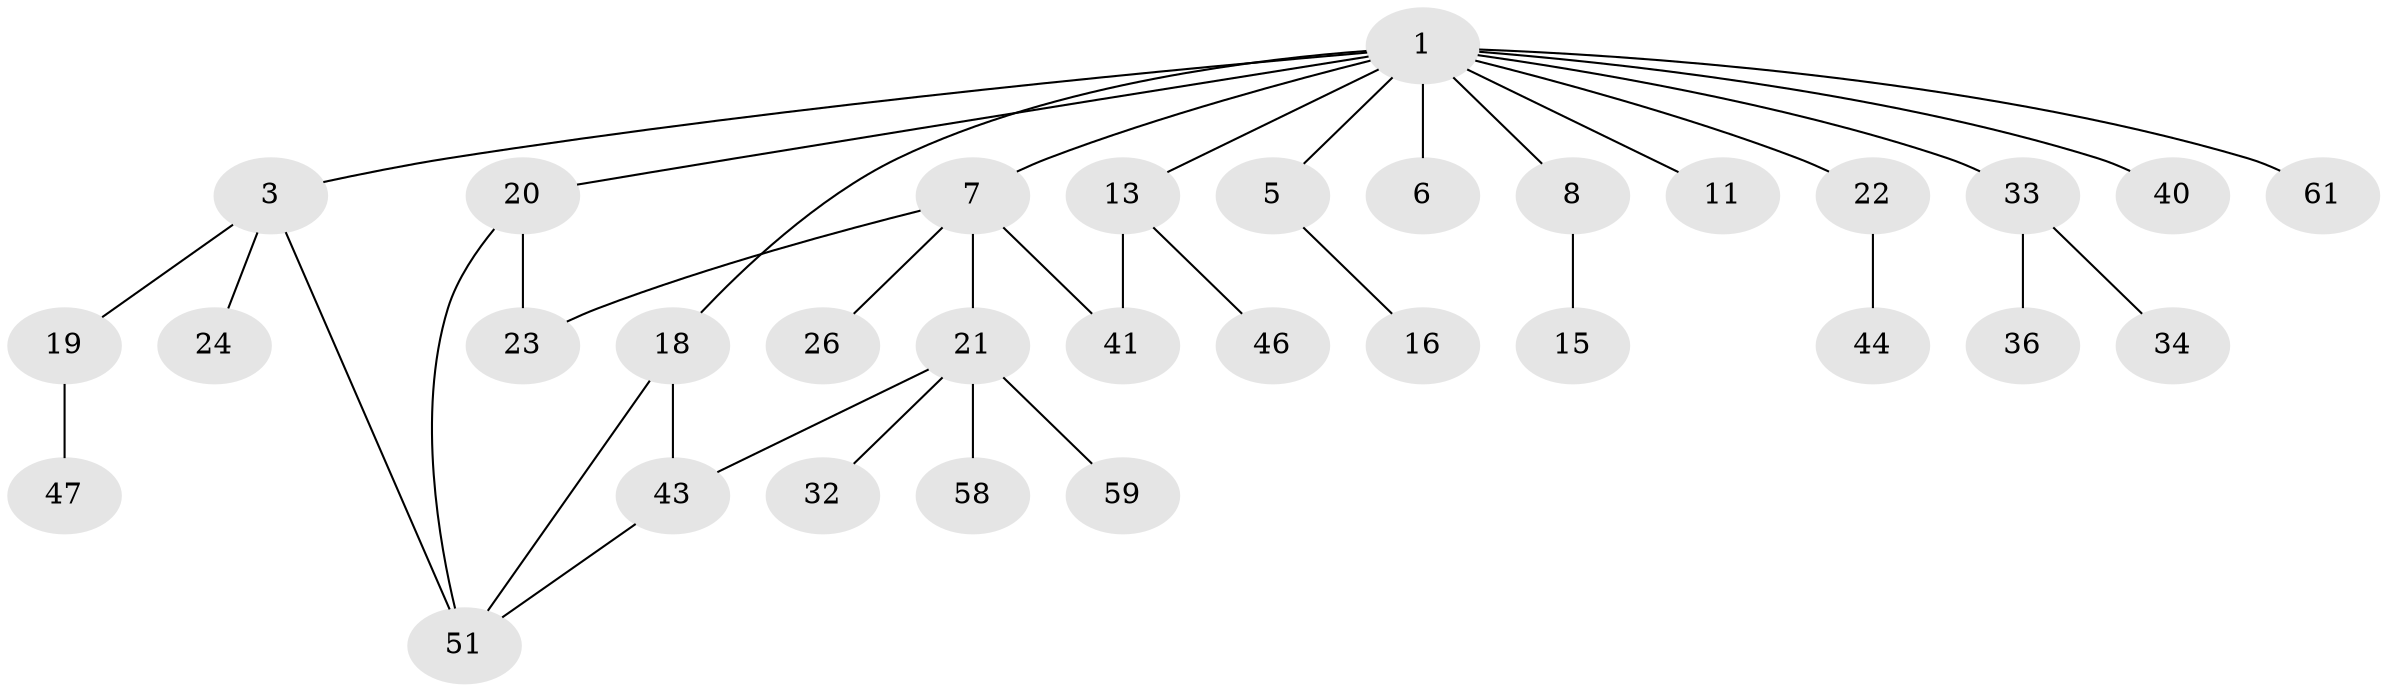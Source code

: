 // original degree distribution, {4: 0.046153846153846156, 7: 0.015384615384615385, 5: 0.03076923076923077, 2: 0.2923076923076923, 3: 0.24615384615384617, 1: 0.35384615384615387, 6: 0.015384615384615385}
// Generated by graph-tools (version 1.1) at 2025/17/03/04/25 18:17:11]
// undirected, 32 vertices, 37 edges
graph export_dot {
graph [start="1"]
  node [color=gray90,style=filled];
  1 [super="+2+9+4"];
  3 [super="+10+17"];
  5;
  6 [super="+14"];
  7 [super="+39"];
  8;
  11;
  13 [super="+25"];
  15 [super="+56"];
  16;
  18 [super="+35"];
  19 [super="+60"];
  20 [super="+38"];
  21 [super="+29"];
  22 [super="+27"];
  23 [super="+31+48"];
  24;
  26;
  32 [super="+49+57"];
  33;
  34 [super="+62"];
  36 [super="+50"];
  40;
  41 [super="+65+54"];
  43;
  44;
  46;
  47 [super="+63"];
  51 [super="+55+52"];
  58;
  59;
  61;
  1 -- 18;
  1 -- 3;
  1 -- 5;
  1 -- 6 [weight=2];
  1 -- 8;
  1 -- 11;
  1 -- 13;
  1 -- 22;
  1 -- 33;
  1 -- 20;
  1 -- 7;
  1 -- 40;
  1 -- 61;
  3 -- 19;
  3 -- 51;
  3 -- 24;
  5 -- 16;
  7 -- 21;
  7 -- 23;
  7 -- 26;
  7 -- 41;
  8 -- 15;
  13 -- 41;
  13 -- 46;
  18 -- 51;
  18 -- 43;
  19 -- 47;
  20 -- 23;
  20 -- 51;
  21 -- 43;
  21 -- 32;
  21 -- 58;
  21 -- 59;
  22 -- 44;
  33 -- 34;
  33 -- 36;
  43 -- 51;
}
